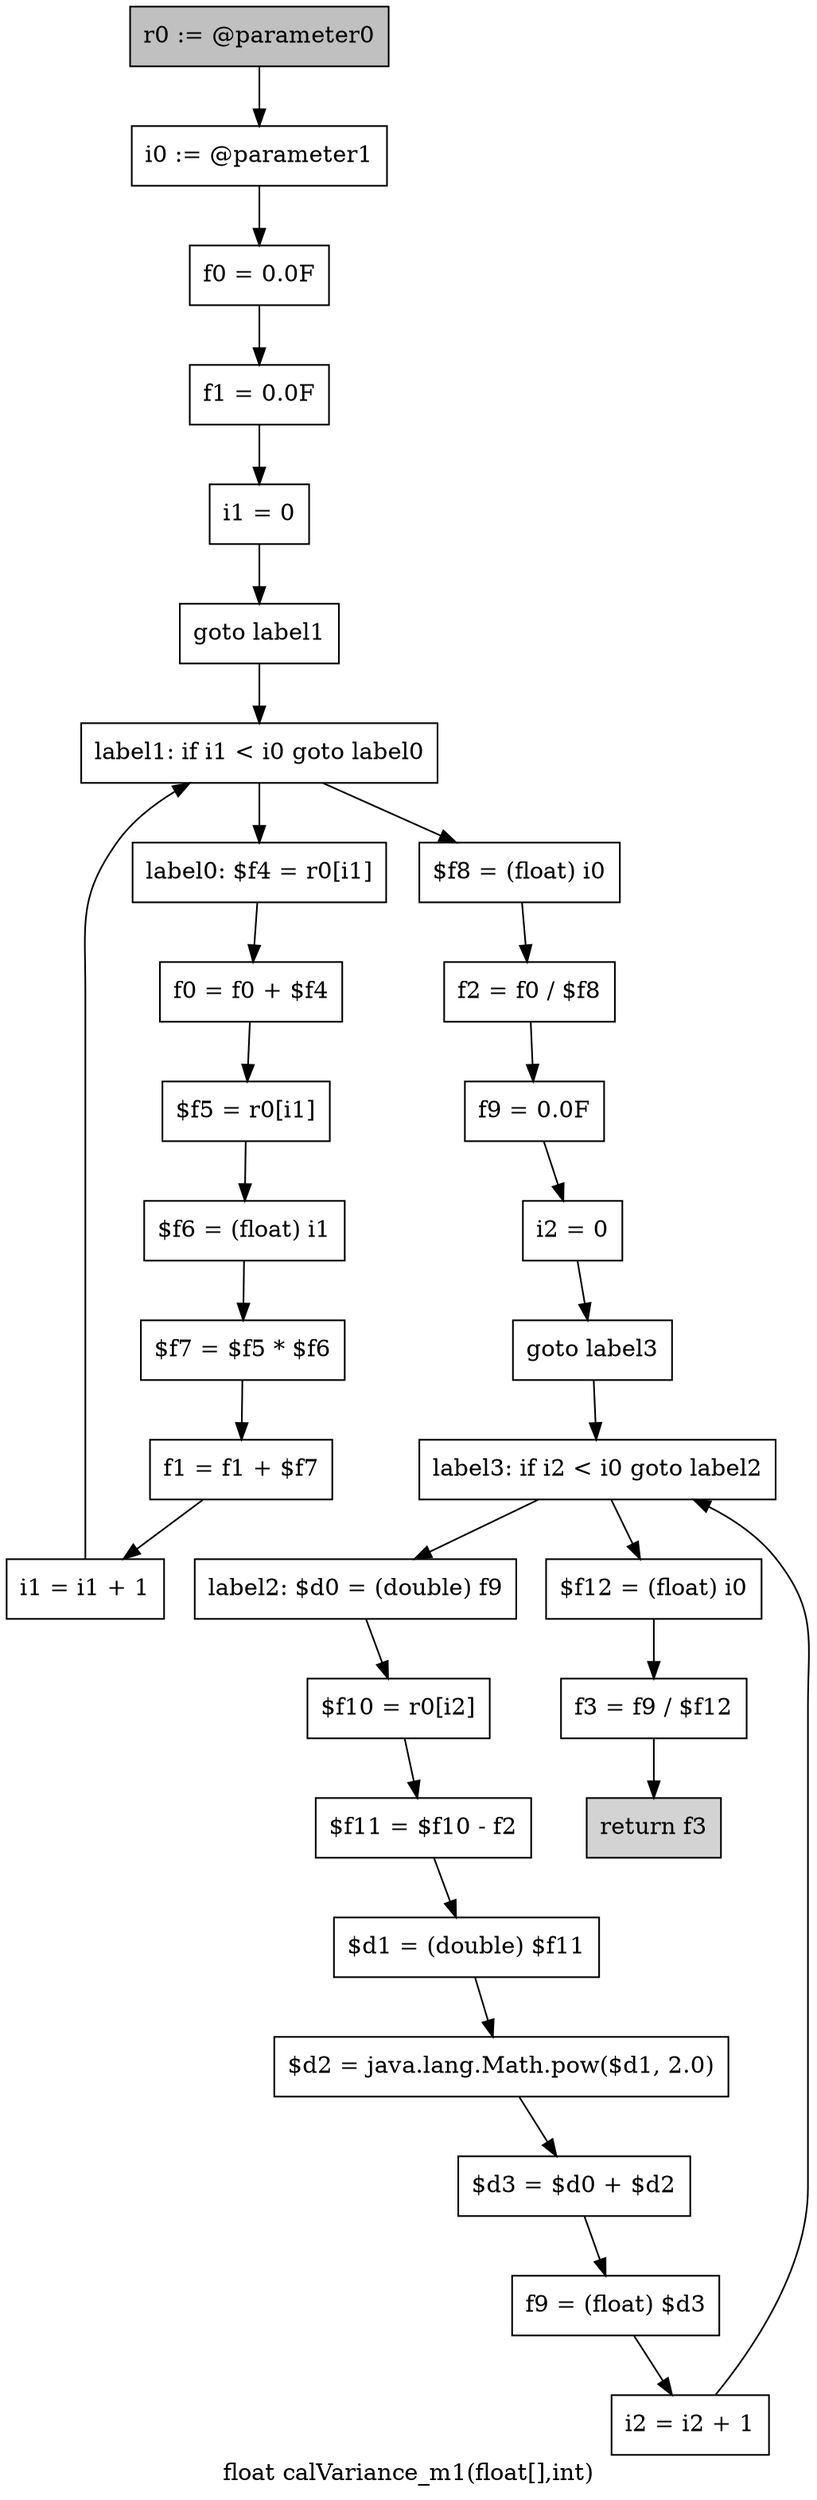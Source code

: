 digraph "float calVariance_m1(float[],int)" {
    label="float calVariance_m1(float[],int)";
    node [shape=box];
    "0" [style=filled,fillcolor=gray,label="r0 := @parameter0",];
    "1" [label="i0 := @parameter1",];
    "0"->"1";
    "2" [label="f0 = 0.0F",];
    "1"->"2";
    "3" [label="f1 = 0.0F",];
    "2"->"3";
    "4" [label="i1 = 0",];
    "3"->"4";
    "5" [label="goto label1",];
    "4"->"5";
    "13" [label="label1: if i1 < i0 goto label0",];
    "5"->"13";
    "6" [label="label0: $f4 = r0[i1]",];
    "7" [label="f0 = f0 + $f4",];
    "6"->"7";
    "8" [label="$f5 = r0[i1]",];
    "7"->"8";
    "9" [label="$f6 = (float) i1",];
    "8"->"9";
    "10" [label="$f7 = $f5 * $f6",];
    "9"->"10";
    "11" [label="f1 = f1 + $f7",];
    "10"->"11";
    "12" [label="i1 = i1 + 1",];
    "11"->"12";
    "12"->"13";
    "13"->"6";
    "14" [label="$f8 = (float) i0",];
    "13"->"14";
    "15" [label="f2 = f0 / $f8",];
    "14"->"15";
    "16" [label="f9 = 0.0F",];
    "15"->"16";
    "17" [label="i2 = 0",];
    "16"->"17";
    "18" [label="goto label3",];
    "17"->"18";
    "27" [label="label3: if i2 < i0 goto label2",];
    "18"->"27";
    "19" [label="label2: $d0 = (double) f9",];
    "20" [label="$f10 = r0[i2]",];
    "19"->"20";
    "21" [label="$f11 = $f10 - f2",];
    "20"->"21";
    "22" [label="$d1 = (double) $f11",];
    "21"->"22";
    "23" [label="$d2 = java.lang.Math.pow($d1, 2.0)",];
    "22"->"23";
    "24" [label="$d3 = $d0 + $d2",];
    "23"->"24";
    "25" [label="f9 = (float) $d3",];
    "24"->"25";
    "26" [label="i2 = i2 + 1",];
    "25"->"26";
    "26"->"27";
    "27"->"19";
    "28" [label="$f12 = (float) i0",];
    "27"->"28";
    "29" [label="f3 = f9 / $f12",];
    "28"->"29";
    "30" [style=filled,fillcolor=lightgray,label="return f3",];
    "29"->"30";
}
